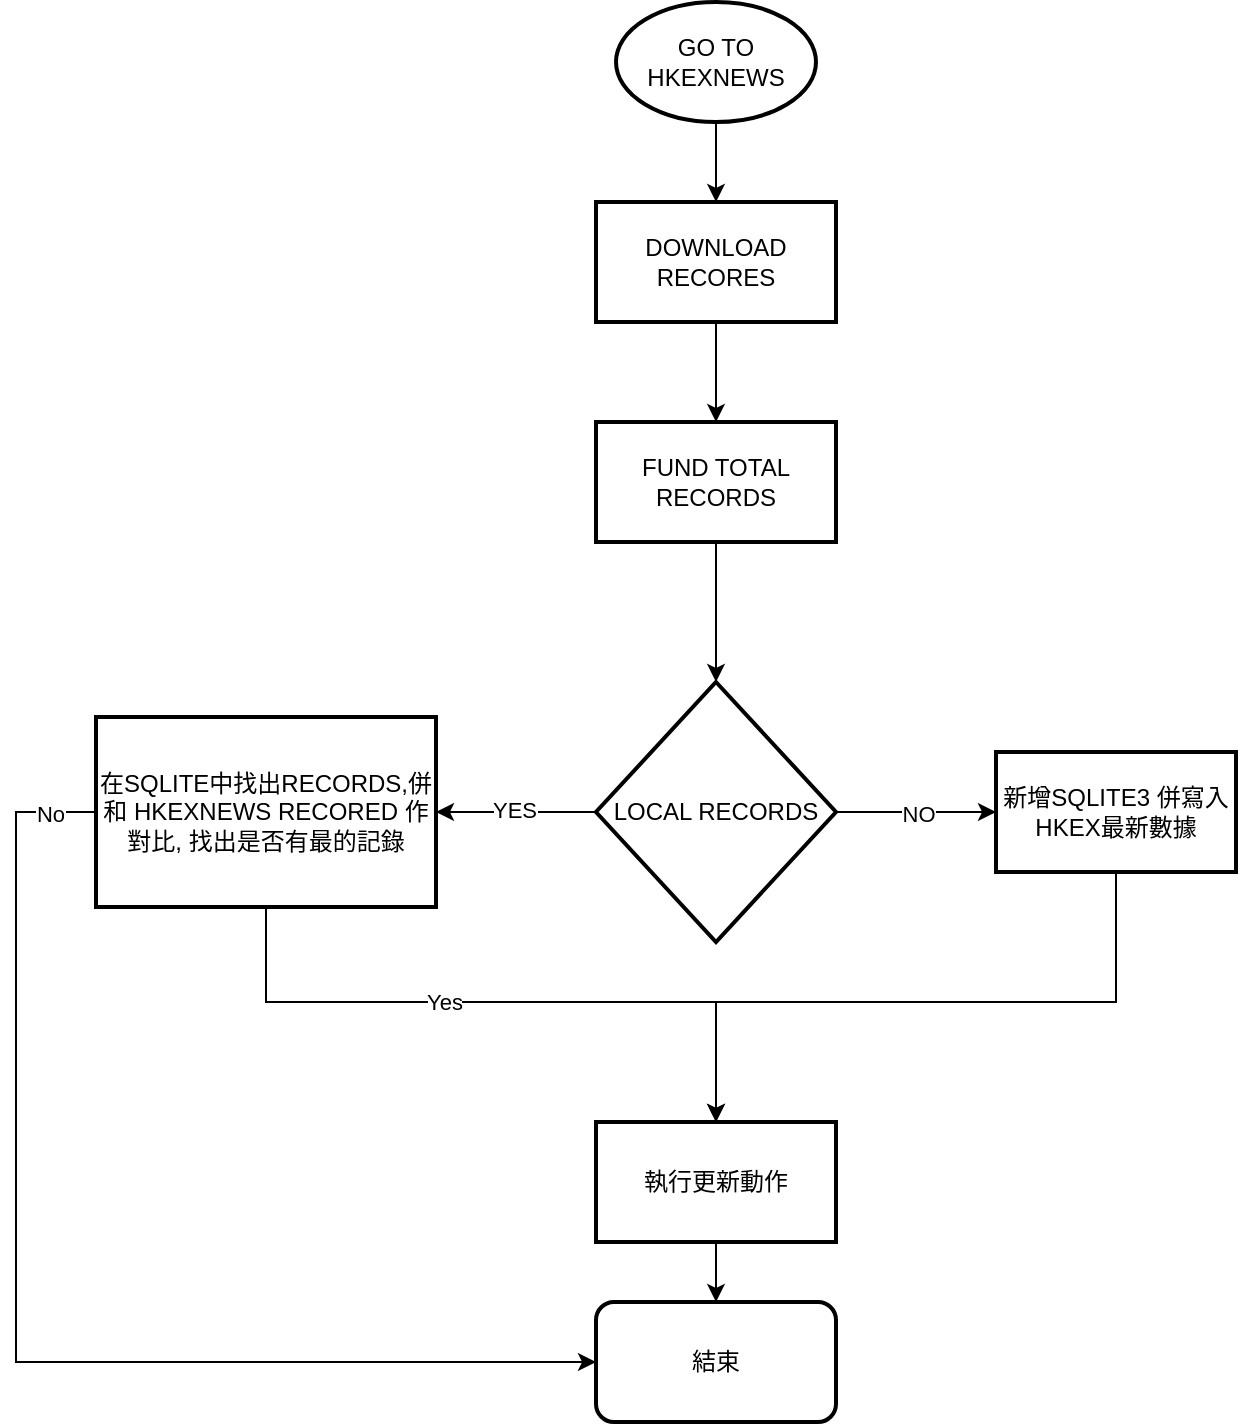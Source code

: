<mxfile version="22.0.4" type="github">
  <diagram name="Page-1" id="74e2e168-ea6b-b213-b513-2b3c1d86103e">
    <mxGraphModel dx="1066" dy="571" grid="1" gridSize="10" guides="1" tooltips="1" connect="1" arrows="1" fold="1" page="1" pageScale="1" pageWidth="1100" pageHeight="850" background="none" math="0" shadow="0">
      <root>
        <mxCell id="0" />
        <mxCell id="1" parent="0" />
        <mxCell id="5Nen1f2i7WrPqLZcY2Lx-3" value="" style="edgeStyle=orthogonalEdgeStyle;rounded=0;orthogonalLoop=1;jettySize=auto;html=1;" parent="1" source="5Nen1f2i7WrPqLZcY2Lx-1" target="5Nen1f2i7WrPqLZcY2Lx-2" edge="1">
          <mxGeometry relative="1" as="geometry" />
        </mxCell>
        <mxCell id="5Nen1f2i7WrPqLZcY2Lx-1" value="GO TO HKEXNEWS" style="strokeWidth=2;html=1;shape=mxgraph.flowchart.start_1;whiteSpace=wrap;" parent="1" vertex="1">
          <mxGeometry x="500" y="140" width="100" height="60" as="geometry" />
        </mxCell>
        <mxCell id="5Nen1f2i7WrPqLZcY2Lx-5" value="" style="edgeStyle=orthogonalEdgeStyle;rounded=0;orthogonalLoop=1;jettySize=auto;html=1;" parent="1" source="5Nen1f2i7WrPqLZcY2Lx-2" target="5Nen1f2i7WrPqLZcY2Lx-4" edge="1">
          <mxGeometry relative="1" as="geometry" />
        </mxCell>
        <mxCell id="5Nen1f2i7WrPqLZcY2Lx-2" value="DOWNLOAD RECORES" style="whiteSpace=wrap;html=1;strokeWidth=2;" parent="1" vertex="1">
          <mxGeometry x="490" y="240" width="120" height="60" as="geometry" />
        </mxCell>
        <mxCell id="5Nen1f2i7WrPqLZcY2Lx-7" value="" style="edgeStyle=orthogonalEdgeStyle;rounded=0;orthogonalLoop=1;jettySize=auto;html=1;" parent="1" source="5Nen1f2i7WrPqLZcY2Lx-4" target="5Nen1f2i7WrPqLZcY2Lx-6" edge="1">
          <mxGeometry relative="1" as="geometry" />
        </mxCell>
        <mxCell id="5Nen1f2i7WrPqLZcY2Lx-4" value="FUND TOTAL RECORDS" style="whiteSpace=wrap;html=1;strokeWidth=2;" parent="1" vertex="1">
          <mxGeometry x="490" y="350" width="120" height="60" as="geometry" />
        </mxCell>
        <mxCell id="5Nen1f2i7WrPqLZcY2Lx-12" value="" style="edgeStyle=orthogonalEdgeStyle;rounded=0;orthogonalLoop=1;jettySize=auto;html=1;" parent="1" source="5Nen1f2i7WrPqLZcY2Lx-6" target="5Nen1f2i7WrPqLZcY2Lx-11" edge="1">
          <mxGeometry relative="1" as="geometry" />
        </mxCell>
        <mxCell id="5Nen1f2i7WrPqLZcY2Lx-15" value="NO" style="edgeLabel;html=1;align=center;verticalAlign=middle;resizable=0;points=[];" parent="5Nen1f2i7WrPqLZcY2Lx-12" vertex="1" connectable="0">
          <mxGeometry x="0.025" y="-1" relative="1" as="geometry">
            <mxPoint as="offset" />
          </mxGeometry>
        </mxCell>
        <mxCell id="5Nen1f2i7WrPqLZcY2Lx-17" value="" style="edgeStyle=orthogonalEdgeStyle;rounded=0;orthogonalLoop=1;jettySize=auto;html=1;" parent="1" source="5Nen1f2i7WrPqLZcY2Lx-6" target="5Nen1f2i7WrPqLZcY2Lx-16" edge="1">
          <mxGeometry relative="1" as="geometry" />
        </mxCell>
        <mxCell id="5Nen1f2i7WrPqLZcY2Lx-18" value="YES" style="edgeLabel;html=1;align=center;verticalAlign=middle;resizable=0;points=[];" parent="5Nen1f2i7WrPqLZcY2Lx-17" vertex="1" connectable="0">
          <mxGeometry x="0.025" y="-1" relative="1" as="geometry">
            <mxPoint as="offset" />
          </mxGeometry>
        </mxCell>
        <mxCell id="5Nen1f2i7WrPqLZcY2Lx-6" value="LOCAL RECORDS" style="rhombus;whiteSpace=wrap;html=1;strokeWidth=2;" parent="1" vertex="1">
          <mxGeometry x="490" y="480" width="120" height="130" as="geometry" />
        </mxCell>
        <mxCell id="5Nen1f2i7WrPqLZcY2Lx-11" value="新增SQLITE3 併寫入HKEX最新數據" style="whiteSpace=wrap;html=1;strokeWidth=2;" parent="1" vertex="1">
          <mxGeometry x="690" y="515" width="120" height="60" as="geometry" />
        </mxCell>
        <mxCell id="9UYzlX5DfZgTuR9jkVrN-5" value="" style="edgeStyle=orthogonalEdgeStyle;rounded=0;orthogonalLoop=1;jettySize=auto;html=1;" edge="1" parent="1" source="5Nen1f2i7WrPqLZcY2Lx-16" target="9UYzlX5DfZgTuR9jkVrN-4">
          <mxGeometry relative="1" as="geometry">
            <Array as="points">
              <mxPoint x="325" y="640" />
              <mxPoint x="550" y="640" />
            </Array>
          </mxGeometry>
        </mxCell>
        <mxCell id="9UYzlX5DfZgTuR9jkVrN-6" value="Yes" style="edgeLabel;html=1;align=center;verticalAlign=middle;resizable=0;points=[];" vertex="1" connectable="0" parent="9UYzlX5DfZgTuR9jkVrN-5">
          <mxGeometry x="-0.179" relative="1" as="geometry">
            <mxPoint as="offset" />
          </mxGeometry>
        </mxCell>
        <mxCell id="5Nen1f2i7WrPqLZcY2Lx-16" value="在SQLITE中找出RECORDS,併和 HKEXNEWS RECORED 作對比, 找出是否有最的記錄" style="whiteSpace=wrap;html=1;strokeWidth=2;" parent="1" vertex="1">
          <mxGeometry x="240" y="497.5" width="170" height="95" as="geometry" />
        </mxCell>
        <mxCell id="9UYzlX5DfZgTuR9jkVrN-1" value="結束" style="rounded=1;whiteSpace=wrap;html=1;strokeWidth=2;" vertex="1" parent="1">
          <mxGeometry x="490" y="790" width="120" height="60" as="geometry" />
        </mxCell>
        <mxCell id="9UYzlX5DfZgTuR9jkVrN-8" value="" style="edgeStyle=orthogonalEdgeStyle;rounded=0;orthogonalLoop=1;jettySize=auto;html=1;" edge="1" parent="1" source="9UYzlX5DfZgTuR9jkVrN-4" target="9UYzlX5DfZgTuR9jkVrN-1">
          <mxGeometry relative="1" as="geometry" />
        </mxCell>
        <mxCell id="9UYzlX5DfZgTuR9jkVrN-4" value="執行更新動作" style="whiteSpace=wrap;html=1;strokeWidth=2;" vertex="1" parent="1">
          <mxGeometry x="490" y="700" width="120" height="60" as="geometry" />
        </mxCell>
        <mxCell id="9UYzlX5DfZgTuR9jkVrN-7" value="" style="endArrow=classic;html=1;rounded=0;entryX=0.5;entryY=0;entryDx=0;entryDy=0;exitX=0.5;exitY=1;exitDx=0;exitDy=0;edgeStyle=elbowEdgeStyle;elbow=vertical;" edge="1" parent="1" source="5Nen1f2i7WrPqLZcY2Lx-11" target="9UYzlX5DfZgTuR9jkVrN-4">
          <mxGeometry width="50" height="50" relative="1" as="geometry">
            <mxPoint x="650" y="660" as="sourcePoint" />
            <mxPoint x="570" y="560" as="targetPoint" />
            <Array as="points">
              <mxPoint x="650" y="640" />
            </Array>
          </mxGeometry>
        </mxCell>
        <mxCell id="9UYzlX5DfZgTuR9jkVrN-9" value="" style="endArrow=classic;html=1;rounded=0;exitX=0;exitY=0.5;exitDx=0;exitDy=0;entryX=0;entryY=0.5;entryDx=0;entryDy=0;edgeStyle=elbowEdgeStyle;" edge="1" parent="1" source="5Nen1f2i7WrPqLZcY2Lx-16" target="9UYzlX5DfZgTuR9jkVrN-1">
          <mxGeometry width="50" height="50" relative="1" as="geometry">
            <mxPoint x="490" y="650" as="sourcePoint" />
            <mxPoint x="540" y="600" as="targetPoint" />
            <Array as="points">
              <mxPoint x="200" y="670" />
            </Array>
          </mxGeometry>
        </mxCell>
        <mxCell id="9UYzlX5DfZgTuR9jkVrN-10" value="No" style="edgeLabel;html=1;align=center;verticalAlign=middle;resizable=0;points=[];" vertex="1" connectable="0" parent="9UYzlX5DfZgTuR9jkVrN-9">
          <mxGeometry x="-0.924" y="1" relative="1" as="geometry">
            <mxPoint as="offset" />
          </mxGeometry>
        </mxCell>
      </root>
    </mxGraphModel>
  </diagram>
</mxfile>
